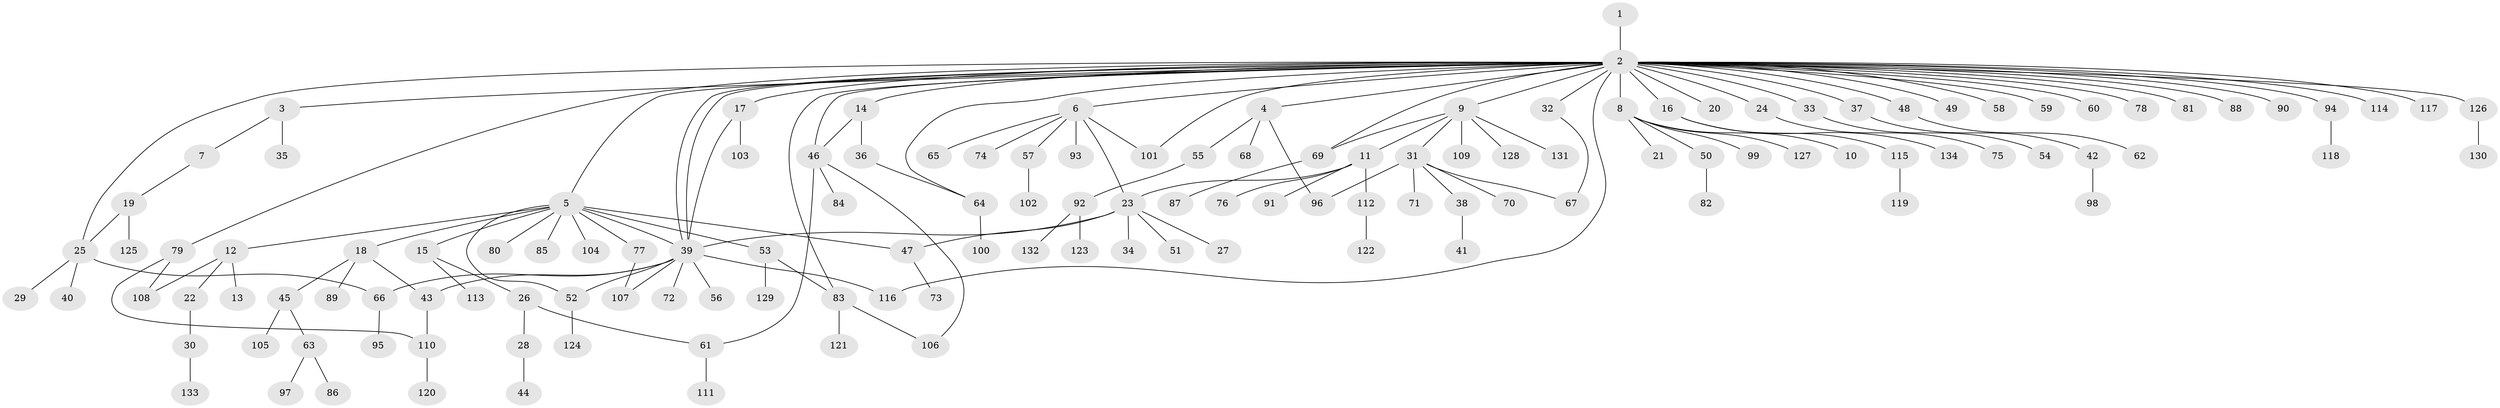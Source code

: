 // Generated by graph-tools (version 1.1) at 2025/14/03/09/25 04:14:34]
// undirected, 134 vertices, 156 edges
graph export_dot {
graph [start="1"]
  node [color=gray90,style=filled];
  1;
  2;
  3;
  4;
  5;
  6;
  7;
  8;
  9;
  10;
  11;
  12;
  13;
  14;
  15;
  16;
  17;
  18;
  19;
  20;
  21;
  22;
  23;
  24;
  25;
  26;
  27;
  28;
  29;
  30;
  31;
  32;
  33;
  34;
  35;
  36;
  37;
  38;
  39;
  40;
  41;
  42;
  43;
  44;
  45;
  46;
  47;
  48;
  49;
  50;
  51;
  52;
  53;
  54;
  55;
  56;
  57;
  58;
  59;
  60;
  61;
  62;
  63;
  64;
  65;
  66;
  67;
  68;
  69;
  70;
  71;
  72;
  73;
  74;
  75;
  76;
  77;
  78;
  79;
  80;
  81;
  82;
  83;
  84;
  85;
  86;
  87;
  88;
  89;
  90;
  91;
  92;
  93;
  94;
  95;
  96;
  97;
  98;
  99;
  100;
  101;
  102;
  103;
  104;
  105;
  106;
  107;
  108;
  109;
  110;
  111;
  112;
  113;
  114;
  115;
  116;
  117;
  118;
  119;
  120;
  121;
  122;
  123;
  124;
  125;
  126;
  127;
  128;
  129;
  130;
  131;
  132;
  133;
  134;
  1 -- 2;
  2 -- 3;
  2 -- 4;
  2 -- 5;
  2 -- 6;
  2 -- 8;
  2 -- 9;
  2 -- 14;
  2 -- 16;
  2 -- 17;
  2 -- 20;
  2 -- 24;
  2 -- 25;
  2 -- 32;
  2 -- 33;
  2 -- 37;
  2 -- 39;
  2 -- 39;
  2 -- 46;
  2 -- 48;
  2 -- 49;
  2 -- 58;
  2 -- 59;
  2 -- 60;
  2 -- 64;
  2 -- 69;
  2 -- 78;
  2 -- 79;
  2 -- 81;
  2 -- 83;
  2 -- 88;
  2 -- 90;
  2 -- 94;
  2 -- 101;
  2 -- 114;
  2 -- 116;
  2 -- 117;
  2 -- 126;
  3 -- 7;
  3 -- 35;
  4 -- 55;
  4 -- 68;
  4 -- 96;
  5 -- 12;
  5 -- 15;
  5 -- 18;
  5 -- 39;
  5 -- 47;
  5 -- 52;
  5 -- 53;
  5 -- 77;
  5 -- 80;
  5 -- 85;
  5 -- 104;
  6 -- 23;
  6 -- 57;
  6 -- 65;
  6 -- 74;
  6 -- 93;
  6 -- 101;
  7 -- 19;
  8 -- 10;
  8 -- 21;
  8 -- 50;
  8 -- 99;
  8 -- 127;
  9 -- 11;
  9 -- 31;
  9 -- 69;
  9 -- 109;
  9 -- 128;
  9 -- 131;
  11 -- 23;
  11 -- 76;
  11 -- 91;
  11 -- 112;
  12 -- 13;
  12 -- 22;
  12 -- 108;
  14 -- 36;
  14 -- 46;
  15 -- 26;
  15 -- 113;
  16 -- 115;
  16 -- 134;
  17 -- 39;
  17 -- 103;
  18 -- 43;
  18 -- 45;
  18 -- 89;
  19 -- 25;
  19 -- 125;
  22 -- 30;
  23 -- 27;
  23 -- 34;
  23 -- 39;
  23 -- 47;
  23 -- 51;
  24 -- 75;
  25 -- 29;
  25 -- 40;
  25 -- 66;
  26 -- 28;
  26 -- 61;
  28 -- 44;
  30 -- 133;
  31 -- 38;
  31 -- 67;
  31 -- 70;
  31 -- 71;
  31 -- 96;
  32 -- 67;
  33 -- 54;
  36 -- 64;
  37 -- 42;
  38 -- 41;
  39 -- 43;
  39 -- 52;
  39 -- 56;
  39 -- 66;
  39 -- 72;
  39 -- 107;
  39 -- 116;
  42 -- 98;
  43 -- 110;
  45 -- 63;
  45 -- 105;
  46 -- 61;
  46 -- 84;
  46 -- 106;
  47 -- 73;
  48 -- 62;
  50 -- 82;
  52 -- 124;
  53 -- 83;
  53 -- 129;
  55 -- 92;
  57 -- 102;
  61 -- 111;
  63 -- 86;
  63 -- 97;
  64 -- 100;
  66 -- 95;
  69 -- 87;
  77 -- 107;
  79 -- 108;
  79 -- 110;
  83 -- 106;
  83 -- 121;
  92 -- 123;
  92 -- 132;
  94 -- 118;
  110 -- 120;
  112 -- 122;
  115 -- 119;
  126 -- 130;
}
